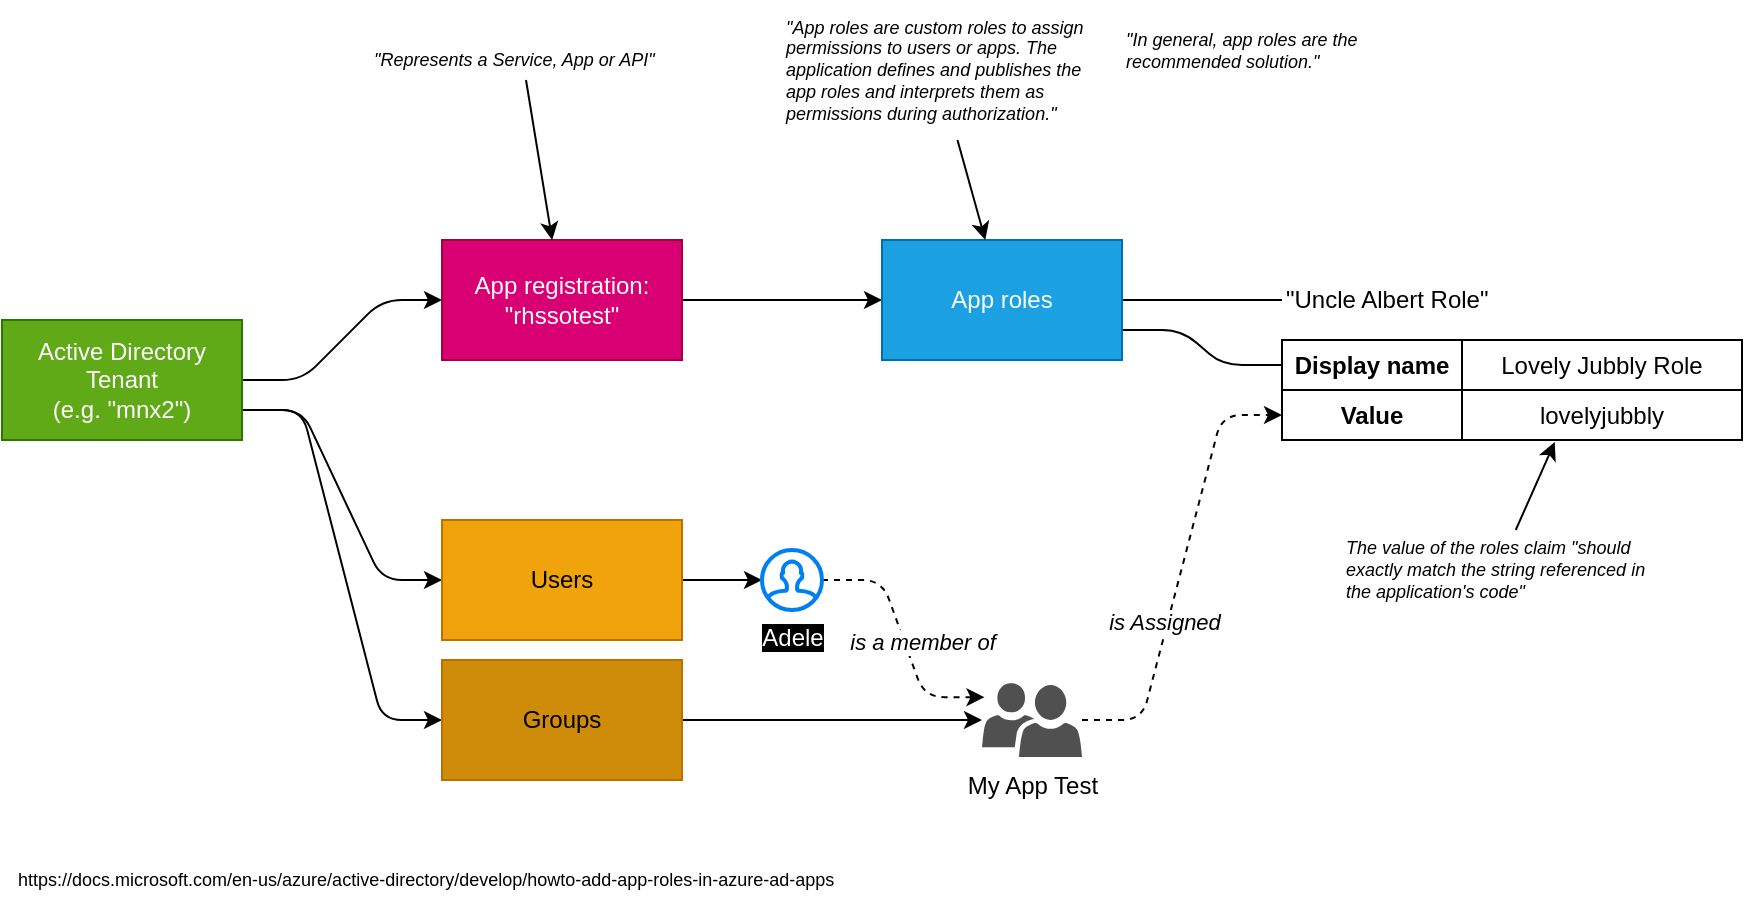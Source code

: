 <mxfile>
    <diagram id="WRi_deqX8M1kwbgPSFmU" name="Page-1">
        <mxGraphModel dx="796" dy="430" grid="1" gridSize="10" guides="1" tooltips="1" connect="1" arrows="1" fold="1" page="1" pageScale="1" pageWidth="827" pageHeight="1169" math="0" shadow="0">
            <root>
                <mxCell id="0"/>
                <mxCell id="1" parent="0"/>
                <mxCell id="4" value="" style="edgeStyle=entityRelationEdgeStyle;html=1;" edge="1" parent="1" source="2" target="3">
                    <mxGeometry relative="1" as="geometry"/>
                </mxCell>
                <mxCell id="12" style="edgeStyle=entityRelationEdgeStyle;html=1;exitX=1;exitY=0.75;exitDx=0;exitDy=0;entryX=0;entryY=0.5;entryDx=0;entryDy=0;" edge="1" parent="1" source="2" target="11">
                    <mxGeometry relative="1" as="geometry"/>
                </mxCell>
                <mxCell id="17" style="edgeStyle=entityRelationEdgeStyle;html=1;exitX=1;exitY=0.75;exitDx=0;exitDy=0;entryX=0;entryY=0.5;entryDx=0;entryDy=0;" edge="1" parent="1" source="2" target="16">
                    <mxGeometry relative="1" as="geometry"/>
                </mxCell>
                <mxCell id="2" value="Active Directory Tenant&lt;br&gt;(e.g. &quot;mnx2&quot;)" style="rounded=0;whiteSpace=wrap;html=1;fillColor=#60a917;strokeColor=#2D7600;fontColor=#ffffff;" vertex="1" parent="1">
                    <mxGeometry x="20" y="180" width="120" height="60" as="geometry"/>
                </mxCell>
                <mxCell id="6" value="" style="edgeStyle=none;html=1;" edge="1" parent="1" source="3" target="5">
                    <mxGeometry relative="1" as="geometry"/>
                </mxCell>
                <mxCell id="3" value="App registration: &quot;rhssotest&quot;" style="whiteSpace=wrap;html=1;rounded=0;fontColor=#ffffff;strokeColor=#A50040;fillColor=#d80073;" vertex="1" parent="1">
                    <mxGeometry x="240" y="140" width="120" height="60" as="geometry"/>
                </mxCell>
                <mxCell id="8" style="edgeStyle=entityRelationEdgeStyle;html=1;endArrow=none;endFill=0;" edge="1" parent="1" source="5" target="7">
                    <mxGeometry relative="1" as="geometry"/>
                </mxCell>
                <mxCell id="10" style="edgeStyle=entityRelationEdgeStyle;html=1;exitX=1;exitY=0.75;exitDx=0;exitDy=0;entryX=0;entryY=0.5;entryDx=0;entryDy=0;endArrow=none;endFill=0;" edge="1" parent="1" source="5" target="50">
                    <mxGeometry relative="1" as="geometry"/>
                </mxCell>
                <mxCell id="5" value="App roles" style="whiteSpace=wrap;html=1;rounded=0;fontColor=#ffffff;strokeColor=#006EAF;fillColor=#1ba1e2;" vertex="1" parent="1">
                    <mxGeometry x="460" y="140" width="120" height="60" as="geometry"/>
                </mxCell>
                <mxCell id="7" value="&quot;Uncle Albert Role&quot;" style="text;html=1;strokeColor=none;fillColor=none;align=left;verticalAlign=middle;whiteSpace=wrap;rounded=0;" vertex="1" parent="1">
                    <mxGeometry x="660" y="160" width="120" height="20" as="geometry"/>
                </mxCell>
                <mxCell id="15" style="edgeStyle=entityRelationEdgeStyle;html=1;" edge="1" parent="1" source="11" target="14">
                    <mxGeometry relative="1" as="geometry"/>
                </mxCell>
                <mxCell id="11" value="Users" style="whiteSpace=wrap;html=1;rounded=0;fontColor=#000000;strokeColor=#BD7000;fillColor=#f0a30a;" vertex="1" parent="1">
                    <mxGeometry x="240" y="280" width="120" height="60" as="geometry"/>
                </mxCell>
                <mxCell id="23" style="edgeStyle=entityRelationEdgeStyle;html=1;entryX=0.025;entryY=0.192;entryDx=0;entryDy=0;entryPerimeter=0;dashed=1;" edge="1" parent="1" source="14" target="18">
                    <mxGeometry relative="1" as="geometry"/>
                </mxCell>
                <mxCell id="24" value="is a member of" style="edgeLabel;html=1;align=center;verticalAlign=middle;resizable=0;points=[];fontStyle=2" vertex="1" connectable="0" parent="23">
                    <mxGeometry x="-0.083" y="2" relative="1" as="geometry">
                        <mxPoint x="9" y="7" as="offset"/>
                    </mxGeometry>
                </mxCell>
                <mxCell id="14" value="&lt;font color=&quot;#ffffff&quot; style=&quot;background-color: rgb(0 , 0 , 0)&quot;&gt;Adele&lt;/font&gt;" style="html=1;verticalLabelPosition=bottom;align=center;labelBackgroundColor=#ffffff;verticalAlign=top;strokeWidth=2;strokeColor=#0080F0;shadow=0;dashed=0;shape=mxgraph.ios7.icons.user;" vertex="1" parent="1">
                    <mxGeometry x="400" y="295" width="30" height="30" as="geometry"/>
                </mxCell>
                <mxCell id="19" style="edgeStyle=entityRelationEdgeStyle;html=1;" edge="1" parent="1" source="16" target="18">
                    <mxGeometry relative="1" as="geometry"/>
                </mxCell>
                <mxCell id="16" value="Groups" style="whiteSpace=wrap;html=1;rounded=0;fontColor=#000000;strokeColor=#BD7000;fillColor=#CF8C09;" vertex="1" parent="1">
                    <mxGeometry x="240" y="350" width="120" height="60" as="geometry"/>
                </mxCell>
                <mxCell id="20" style="edgeStyle=entityRelationEdgeStyle;html=1;entryX=0;entryY=0.5;entryDx=0;entryDy=0;dashed=1;" edge="1" parent="1" source="18" target="53">
                    <mxGeometry relative="1" as="geometry"/>
                </mxCell>
                <mxCell id="21" value="is Assigned" style="edgeLabel;html=1;align=center;verticalAlign=middle;resizable=0;points=[];fontStyle=2" vertex="1" connectable="0" parent="20">
                    <mxGeometry x="-0.259" y="2" relative="1" as="geometry">
                        <mxPoint as="offset"/>
                    </mxGeometry>
                </mxCell>
                <mxCell id="18" value="My App Test" style="pointerEvents=1;shadow=0;dashed=0;html=1;strokeColor=none;labelPosition=center;verticalLabelPosition=bottom;verticalAlign=top;align=center;fillColor=#505050;shape=mxgraph.mscae.intune.user_group" vertex="1" parent="1">
                    <mxGeometry x="510" y="361.5" width="50" height="37" as="geometry"/>
                </mxCell>
                <mxCell id="26" style="html=1;fontSize=9;" edge="1" parent="1" source="25" target="5">
                    <mxGeometry relative="1" as="geometry"/>
                </mxCell>
                <mxCell id="25" value="&quot;App roles are custom roles to assign permissions to users or apps. The application defines and publishes the app roles and interprets them as permissions during authorization.&quot;" style="text;html=1;strokeColor=none;fillColor=none;align=left;verticalAlign=middle;whiteSpace=wrap;rounded=0;fontSize=9;fontStyle=2" vertex="1" parent="1">
                    <mxGeometry x="410" y="20" width="156" height="70" as="geometry"/>
                </mxCell>
                <mxCell id="27" value="https://docs.microsoft.com/en-us/azure/active-directory/develop/howto-add-app-roles-in-azure-ad-apps" style="text;html=1;strokeColor=none;fillColor=none;align=left;verticalAlign=middle;whiteSpace=wrap;rounded=0;fontSize=9;" vertex="1" parent="1">
                    <mxGeometry x="26" y="450" width="540" height="20" as="geometry"/>
                </mxCell>
                <mxCell id="28" value="&quot;Represents a Service, App or API&quot;" style="text;html=1;strokeColor=none;fillColor=none;align=left;verticalAlign=middle;whiteSpace=wrap;rounded=0;fontSize=9;fontStyle=2" vertex="1" parent="1">
                    <mxGeometry x="204" y="40" width="156" height="20" as="geometry"/>
                </mxCell>
                <mxCell id="29" style="html=1;fontSize=9;exitX=0.5;exitY=1;exitDx=0;exitDy=0;" edge="1" parent="1" source="28" target="3">
                    <mxGeometry relative="1" as="geometry">
                        <mxPoint x="507.739" y="100" as="sourcePoint"/>
                        <mxPoint x="521.652" y="150" as="targetPoint"/>
                    </mxGeometry>
                </mxCell>
                <mxCell id="30" value="The value of the roles claim &quot;should exactly match the string referenced in the application's code&quot;" style="text;html=1;strokeColor=none;fillColor=none;align=left;verticalAlign=middle;whiteSpace=wrap;rounded=0;fontSize=9;fontStyle=2" vertex="1" parent="1">
                    <mxGeometry x="690" y="285" width="156" height="40" as="geometry"/>
                </mxCell>
                <mxCell id="31" style="html=1;fontSize=9;entryX=0.593;entryY=1.041;entryDx=0;entryDy=0;entryPerimeter=0;" edge="1" parent="1" source="30" target="53">
                    <mxGeometry relative="1" as="geometry">
                        <mxPoint x="760" y="300" as="sourcePoint"/>
                        <mxPoint x="521.652" y="150" as="targetPoint"/>
                    </mxGeometry>
                </mxCell>
                <mxCell id="49" value="" style="shape=table;startSize=0;container=1;collapsible=0;childLayout=tableLayout;fontSize=9;" vertex="1" parent="1">
                    <mxGeometry x="660" y="190" width="230" height="50" as="geometry"/>
                </mxCell>
                <mxCell id="50" value="" style="shape=partialRectangle;collapsible=0;dropTarget=0;pointerEvents=0;fillColor=none;top=0;left=0;bottom=0;right=0;points=[[0,0.5],[1,0.5]];portConstraint=eastwest;" vertex="1" parent="49">
                    <mxGeometry width="230" height="25" as="geometry"/>
                </mxCell>
                <mxCell id="51" value="&lt;b&gt;Display name&lt;/b&gt;" style="shape=partialRectangle;html=1;whiteSpace=wrap;connectable=0;overflow=hidden;fillColor=none;top=0;left=0;bottom=0;right=0;pointerEvents=1;" vertex="1" parent="50">
                    <mxGeometry width="90" height="25" as="geometry"/>
                </mxCell>
                <mxCell id="52" value="Lovely Jubbly Role" style="shape=partialRectangle;html=1;whiteSpace=wrap;connectable=0;overflow=hidden;fillColor=none;top=0;left=0;bottom=0;right=0;pointerEvents=1;" vertex="1" parent="50">
                    <mxGeometry x="90" width="140" height="25" as="geometry"/>
                </mxCell>
                <mxCell id="53" value="" style="shape=partialRectangle;collapsible=0;dropTarget=0;pointerEvents=0;fillColor=none;top=0;left=0;bottom=0;right=0;points=[[0,0.5],[1,0.5]];portConstraint=eastwest;" vertex="1" parent="49">
                    <mxGeometry y="25" width="230" height="25" as="geometry"/>
                </mxCell>
                <mxCell id="54" value="&lt;b&gt;Value&lt;/b&gt;" style="shape=partialRectangle;html=1;whiteSpace=wrap;connectable=0;overflow=hidden;fillColor=none;top=0;left=0;bottom=0;right=0;pointerEvents=1;" vertex="1" parent="53">
                    <mxGeometry width="90" height="25" as="geometry"/>
                </mxCell>
                <mxCell id="55" value="lovelyjubbly" style="shape=partialRectangle;html=1;whiteSpace=wrap;connectable=0;overflow=hidden;fillColor=none;top=0;left=0;bottom=0;right=0;pointerEvents=1;" vertex="1" parent="53">
                    <mxGeometry x="90" width="140" height="25" as="geometry"/>
                </mxCell>
                <mxCell id="56" value="&quot;In general, app roles are the recommended solution.&quot;" style="text;html=1;strokeColor=none;fillColor=none;align=left;verticalAlign=middle;whiteSpace=wrap;rounded=0;fontSize=9;fontStyle=2" vertex="1" parent="1">
                    <mxGeometry x="580" y="30" width="156" height="30" as="geometry"/>
                </mxCell>
            </root>
        </mxGraphModel>
    </diagram>
</mxfile>